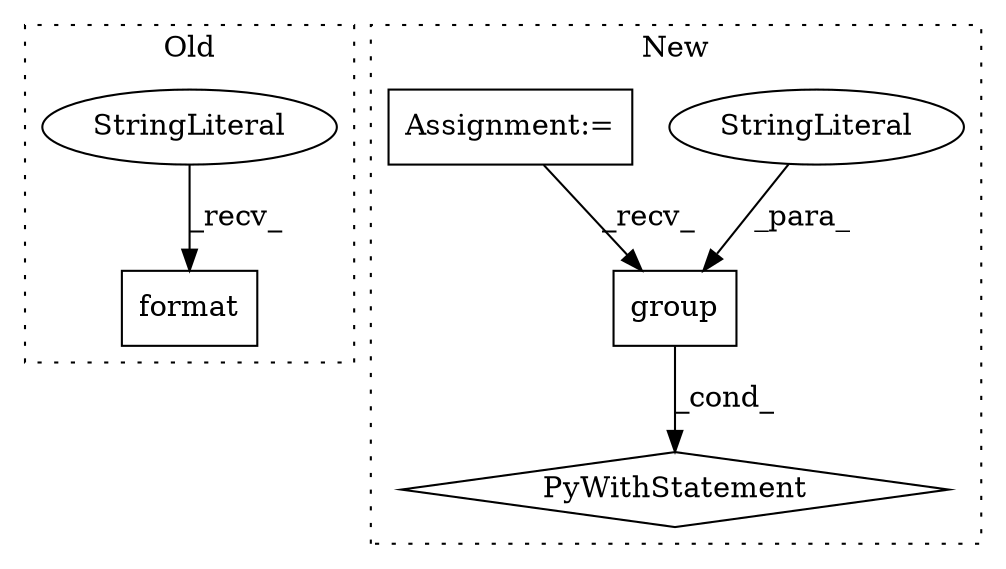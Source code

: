 digraph G {
subgraph cluster0 {
1 [label="format" a="32" s="6712,6836" l="7,1" shape="box"];
4 [label="StringLiteral" a="45" s="6536" l="175" shape="ellipse"];
label = "Old";
style="dotted";
}
subgraph cluster1 {
2 [label="group" a="32" s="6899,6920" l="6,1" shape="box"];
3 [label="PyWithStatement" a="104" s="6878,6921" l="10,2" shape="diamond"];
5 [label="StringLiteral" a="45" s="6905" l="15" shape="ellipse"];
6 [label="Assignment:=" a="7" s="3413" l="10" shape="box"];
label = "New";
style="dotted";
}
2 -> 3 [label="_cond_"];
4 -> 1 [label="_recv_"];
5 -> 2 [label="_para_"];
6 -> 2 [label="_recv_"];
}